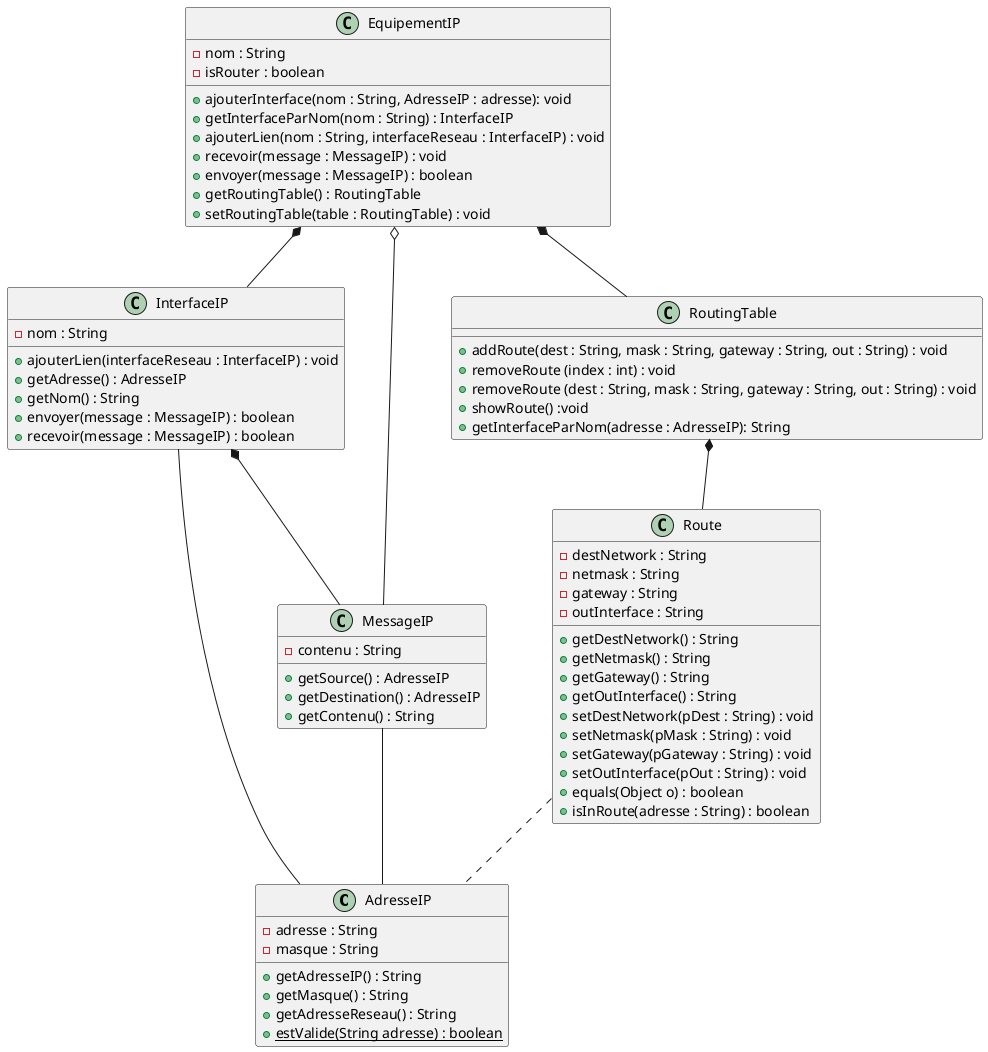 @startuml architecture

class AdresseIP {
    - adresse : String
    - masque : String
    + getAdresseIP() : String
    + getMasque() : String
    + getAdresseReseau() : String
    + {static} estValide(String adresse) : boolean
}

class EquipementIP {
    - nom : String
    - isRouter : boolean
    + ajouterInterface(nom : String, AdresseIP : adresse): void
    + getInterfaceParNom(nom : String) : InterfaceIP
    + ajouterLien(nom : String, interfaceReseau : InterfaceIP) : void
    + recevoir(message : MessageIP) : void
    + envoyer(message : MessageIP) : boolean
    + getRoutingTable() : RoutingTable
    + setRoutingTable(table : RoutingTable) : void
}

class InterfaceIP {
    - nom : String
    + ajouterLien(interfaceReseau : InterfaceIP) : void
    + getAdresse() : AdresseIP
    + getNom() : String
    + envoyer(message : MessageIP) : boolean
    + recevoir(message : MessageIP) : boolean
}

class MessageIP {
    - contenu : String
    + getSource() : AdresseIP
    + getDestination() : AdresseIP
    + getContenu() : String
}

class Route {
    - destNetwork : String
    - netmask : String
    - gateway : String
    - outInterface : String
    + getDestNetwork() : String
    + getNetmask() : String
    + getGateway() : String
    + getOutInterface() : String
    + setDestNetwork(pDest : String) : void
    + setNetmask(pMask : String) : void
    + setGateway(pGateway : String) : void
    + setOutInterface(pOut : String) : void
    + equals(Object o) : boolean
    + isInRoute(adresse : String) : boolean
 }

 class RoutingTable {
    + addRoute(dest : String, mask : String, gateway : String, out : String) : void
    + removeRoute (index : int) : void
    + removeRoute (dest : String, mask : String, gateway : String, out : String) : void
    + showRoute() :void
    + getInterfaceParNom(adresse : AdresseIP): String
 }

EquipementIP *-- InterfaceIP
EquipementIP o-- MessageIP
EquipementIP *-- RoutingTable
InterfaceIP *-- MessageIP
MessageIP -- AdresseIP
RoutingTable *-- Route
Route .. AdresseIP
InterfaceIP -- AdresseIP


@enduml